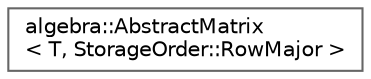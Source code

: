 digraph "Graphical Class Hierarchy"
{
 // LATEX_PDF_SIZE
  bgcolor="transparent";
  edge [fontname=Helvetica,fontsize=10,labelfontname=Helvetica,labelfontsize=10];
  node [fontname=Helvetica,fontsize=10,shape=box,height=0.2,width=0.4];
  rankdir="LR";
  Node0 [id="Node000000",label="algebra::AbstractMatrix\l\< T, StorageOrder::RowMajor \>",height=0.2,width=0.4,color="grey40", fillcolor="white", style="filled",URL="$classalgebra_1_1AbstractMatrix.html",tooltip=" "];
}
